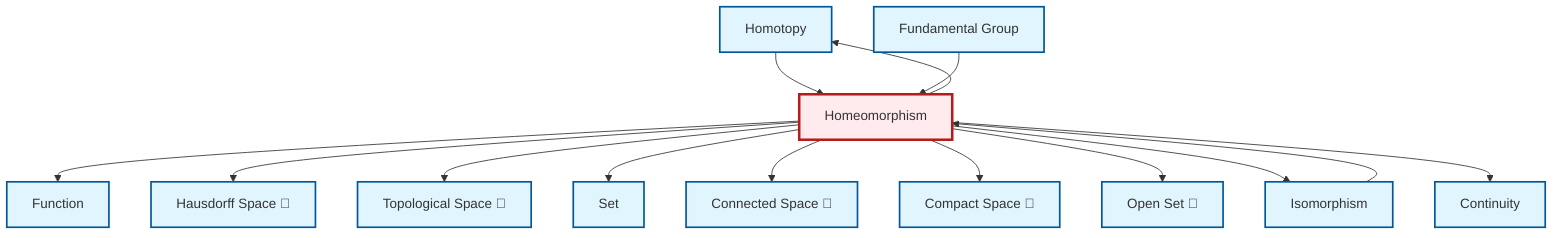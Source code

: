 graph TD
    classDef definition fill:#e1f5fe,stroke:#01579b,stroke-width:2px
    classDef theorem fill:#f3e5f5,stroke:#4a148c,stroke-width:2px
    classDef axiom fill:#fff3e0,stroke:#e65100,stroke-width:2px
    classDef example fill:#e8f5e9,stroke:#1b5e20,stroke-width:2px
    classDef current fill:#ffebee,stroke:#b71c1c,stroke-width:3px
    def-connected["Connected Space 📝"]:::definition
    def-homotopy["Homotopy"]:::definition
    def-homeomorphism["Homeomorphism"]:::definition
    def-topological-space["Topological Space 📝"]:::definition
    def-continuity["Continuity"]:::definition
    def-compact["Compact Space 📝"]:::definition
    def-fundamental-group["Fundamental Group"]:::definition
    def-set["Set"]:::definition
    def-isomorphism["Isomorphism"]:::definition
    def-open-set["Open Set 📝"]:::definition
    def-function["Function"]:::definition
    def-hausdorff["Hausdorff Space 📝"]:::definition
    def-homeomorphism --> def-function
    def-homeomorphism --> def-hausdorff
    def-homeomorphism --> def-topological-space
    def-homeomorphism --> def-set
    def-homotopy --> def-homeomorphism
    def-homeomorphism --> def-connected
    def-fundamental-group --> def-homeomorphism
    def-homeomorphism --> def-compact
    def-isomorphism --> def-homeomorphism
    def-homeomorphism --> def-open-set
    def-homeomorphism --> def-isomorphism
    def-homeomorphism --> def-continuity
    def-homeomorphism --> def-homotopy
    class def-homeomorphism current